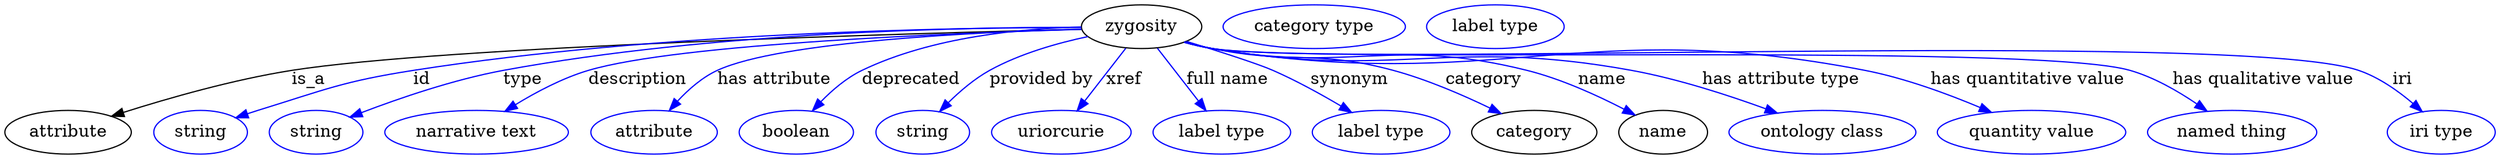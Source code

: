 digraph {
	graph [bb="0,0,2045.2,123"];
	node [label="\N"];
	zygosity	[height=0.5,
		label=zygosity,
		pos="932,105",
		width=1.3721];
	attribute	[height=0.5,
		pos="51.995,18",
		width=1.4443];
	zygosity -> attribute	[label=is_a,
		lp="254,61.5",
		pos="e,87.897,31.025 882.66,102.81 745.93,99.307 364.1,88.058 240,69 190.51,61.4 135.29,45.834 97.572,34.077"];
	id	[color=blue,
		height=0.5,
		label=string,
		pos="160,18",
		width=1.0652];
	zygosity -> id	[color=blue,
		label=id,
		lp="342,61.5",
		pos="e,189.23,29.732 882.5,104.36 779.79,104.38 536.26,100.74 335,69 287.27,61.475 234.12,45.101 199.06,33.134",
		style=solid];
	type	[color=blue,
		height=0.5,
		label=string,
		pos="255,18",
		width=1.0652];
	zygosity -> type	[color=blue,
		label=type,
		lp="424,61.5",
		pos="e,282.9,30.564 882.38,104.59 788.77,104.84 580.04,101.3 408,69 367.48,61.392 322.84,45.947 292.3,34.224",
		style=solid];
	description	[color=blue,
		height=0.5,
		label="narrative text",
		pos="387,18",
		width=2.0943];
	zygosity -> description	[color=blue,
		label=description,
		lp="518.5,61.5",
		pos="e,410.09,35.322 882.66,102.82 781.24,99.979 552.62,91.243 478,69 457.15,62.787 435.74,51.324 418.93,40.94",
		style=solid];
	"has attribute"	[color=blue,
		height=0.5,
		label=attribute,
		pos="532,18",
		width=1.4443];
	zygosity -> "has attribute"	[color=blue,
		label="has attribute",
		lp="630,61.5",
		pos="e,544.24,35.962 882.84,103.06 799.63,100.81 634.98,93.328 583,69 570.71,63.251 559.62,53.288 550.93,43.761",
		style=solid];
	deprecated	[color=blue,
		height=0.5,
		label=boolean,
		pos="649,18",
		width=1.2999];
	zygosity -> deprecated	[color=blue,
		label=deprecated,
		lp="742.5,61.5",
		pos="e,661.97,35.714 884.29,100.11 826.58,94.82 733.26,84.245 702,69 689.43,62.876 677.85,52.727 668.73,43.167",
		style=solid];
	"provided by"	[color=blue,
		height=0.5,
		label=string,
		pos="752,18",
		width=1.0652];
	zygosity -> "provided by"	[color=blue,
		label="provided by",
		lp="849.5,61.5",
		pos="e,765.9,35.107 887.84,96.851 863,91.579 832.04,82.857 807,69 794.52,62.098 782.57,51.842 773.02,42.412",
		style=solid];
	xref	[color=blue,
		height=0.5,
		label=uriorcurie,
		pos="866,18",
		width=1.5887];
	zygosity -> xref	[color=blue,
		label=xref,
		lp="917.5,61.5",
		pos="e,879.01,35.758 918.96,87.207 909.37,74.866 896.2,57.894 885.38,43.967",
		style=solid];
	"full name"	[color=blue,
		height=0.5,
		label="label type",
		pos="998,18",
		width=1.5707];
	zygosity -> "full name"	[color=blue,
		label="full name",
		lp="1002.5,61.5",
		pos="e,984.98,35.758 945.03,87.207 954.62,74.866 967.8,57.894 978.61,43.967",
		style=solid];
	synonym	[color=blue,
		height=0.5,
		label="label type",
		pos="1129,18",
		width=1.5707];
	zygosity -> synonym	[color=blue,
		label=synonym,
		lp="1103,61.5",
		pos="e,1104.7,34.366 968.73,92.949 994.67,84.982 1027,74.671 1040,69 1059.2,60.605 1079.6,49.311 1096,39.582",
		style=solid];
	category	[height=0.5,
		pos="1255,18",
		width=1.4263];
	zygosity -> category	[color=blue,
		label=category,
		lp="1213.5,61.5",
		pos="e,1227.7,33.441 967.96,92.459 975.2,90.419 982.8,88.478 990,87 1055.3,73.574 1074.6,86.38 1139,69 1166.6,61.55 1196.2,48.72 1218.6,\
37.922",
		style=solid];
	name	[height=0.5,
		pos="1361,18",
		width=1.011];
	zygosity -> name	[color=blue,
		label=name,
		lp="1311,61.5",
		pos="e,1337.8,32.245 967.29,92.342 974.72,90.26 982.56,88.332 990,87 1103.6,66.654 1137,96.947 1249,69 1277.1,61.992 1306.9,48.335 1328.7,\
37.063",
		style=solid];
	"has attribute type"	[color=blue,
		height=0.5,
		label="ontology class",
		pos="1492,18",
		width=2.1304];
	zygosity -> "has attribute type"	[color=blue,
		label="has attribute type",
		lp="1458,61.5",
		pos="e,1454.9,33.78 967.27,92.243 974.7,90.167 982.55,88.268 990,87 1141.4,61.232 1183.9,96.522 1335,69 1373,62.083 1414.5,48.572 1445.3,\
37.337",
		style=solid];
	"has quantitative value"	[color=blue,
		height=0.5,
		label="quantity value",
		pos="1664,18",
		width=2.1484];
	zygosity -> "has quantitative value"	[color=blue,
		label="has quantitative value",
		lp="1661,61.5",
		pos="e,1631.1,34.376 966.94,92.222 974.47,90.12 982.43,88.215 990,87 1225.8,49.117 1292.6,114.5 1527,69 1559.8,62.641 1595.1,49.574 1621.7,\
38.394",
		style=solid];
	"has qualitative value"	[color=blue,
		height=0.5,
		label="named thing",
		pos="1829,18",
		width=1.9318];
	zygosity -> "has qualitative value"	[color=blue,
		label="has qualitative value",
		lp="1854.5,61.5",
		pos="e,1808.3,35.454 966.93,92.165 974.46,90.067 982.43,88.179 990,87 1072.9,74.089 1664.4,92.22 1745,69 1764.6,63.347 1784.4,51.955 \
1799.8,41.471",
		style=solid];
	iri	[color=blue,
		height=0.5,
		label="iri type",
		pos="2001,18",
		width=1.2277];
	zygosity -> iri	[color=blue,
		label=iri,
		lp="1969,61.5",
		pos="e,1985.3,34.96 966.93,92.138 974.45,90.042 982.42,88.161 990,87 1093.6,71.122 1833.7,102.62 1933,69 1949.6,63.37 1965.6,52.065 1977.8,\
41.626",
		style=solid];
	"named thing_category"	[color=blue,
		height=0.5,
		label="category type",
		pos="1074,105",
		width=2.0762];
	attribute_name	[color=blue,
		height=0.5,
		label="label type",
		pos="1223,105",
		width=1.5707];
}
